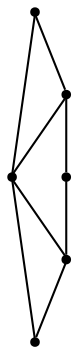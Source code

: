 graph {
  node [shape=point,comment="{\"directed\":false,\"doi\":\"10.1007/978-3-030-35802-0_2\",\"figure\":\"2 (1)\"}"]

  v0 [pos="298.65592011554827,303.50167839907465"]
  v1 [pos="399.02607241032956,379.78789533865665"]
  v2 [pos="700.1323245105532,604.6042799855954"]
  v3 [pos="399.02607241032956,403.8705687975337"]
  v4 [pos="599.7622040099808,604.6042799855954"]
  v5 [pos="399.02607241032956,604.6042799855954"]

  v5 -- v4 [id="-3",pos="399.02607241032956,604.6042799855954 599.7622040099808,604.6042799855954 599.7622040099808,604.6042799855954 599.7622040099808,604.6042799855954"]
  v4 -- v2 [id="-4",pos="599.7622040099808,604.6042799855954 700.1323245105532,604.6042799855954 700.1323245105532,604.6042799855954 700.1323245105532,604.6042799855954"]
  v5 -- v3 [id="-7",pos="399.02607241032956,604.6042799855954 399.02607241032956,403.8705687975337 399.02607241032956,403.8705687975337 399.02607241032956,403.8705687975337"]
  v3 -- v1 [id="-8",pos="399.02607241032956,403.8705687975337 399.02607241032956,379.78789533865665 399.02607241032956,379.78789533865665 399.02607241032956,379.78789533865665"]
  v3 -- v0 [id="-12",pos="399.02607241032956,403.8705687975337 298.65592011554827,303.50167839907465 298.65592011554827,303.50167839907465 298.65592011554827,303.50167839907465"]
  v1 -- v0 [id="-13",pos="399.02607241032956,379.78789533865665 298.65592011554827,303.50167839907465 298.65592011554827,303.50167839907465 298.65592011554827,303.50167839907465"]
  v2 -- v1 [id="-14",pos="700.1323245105532,604.6042799855954 399.02607241032956,379.78789533865665 399.02607241032956,379.78789533865665 399.02607241032956,379.78789533865665"]
  v4 -- v3 [id="-18",pos="599.7622040099808,604.6042799855954 399.02607241032956,403.8705687975337 399.02607241032956,403.8705687975337 399.02607241032956,403.8705687975337"]
}